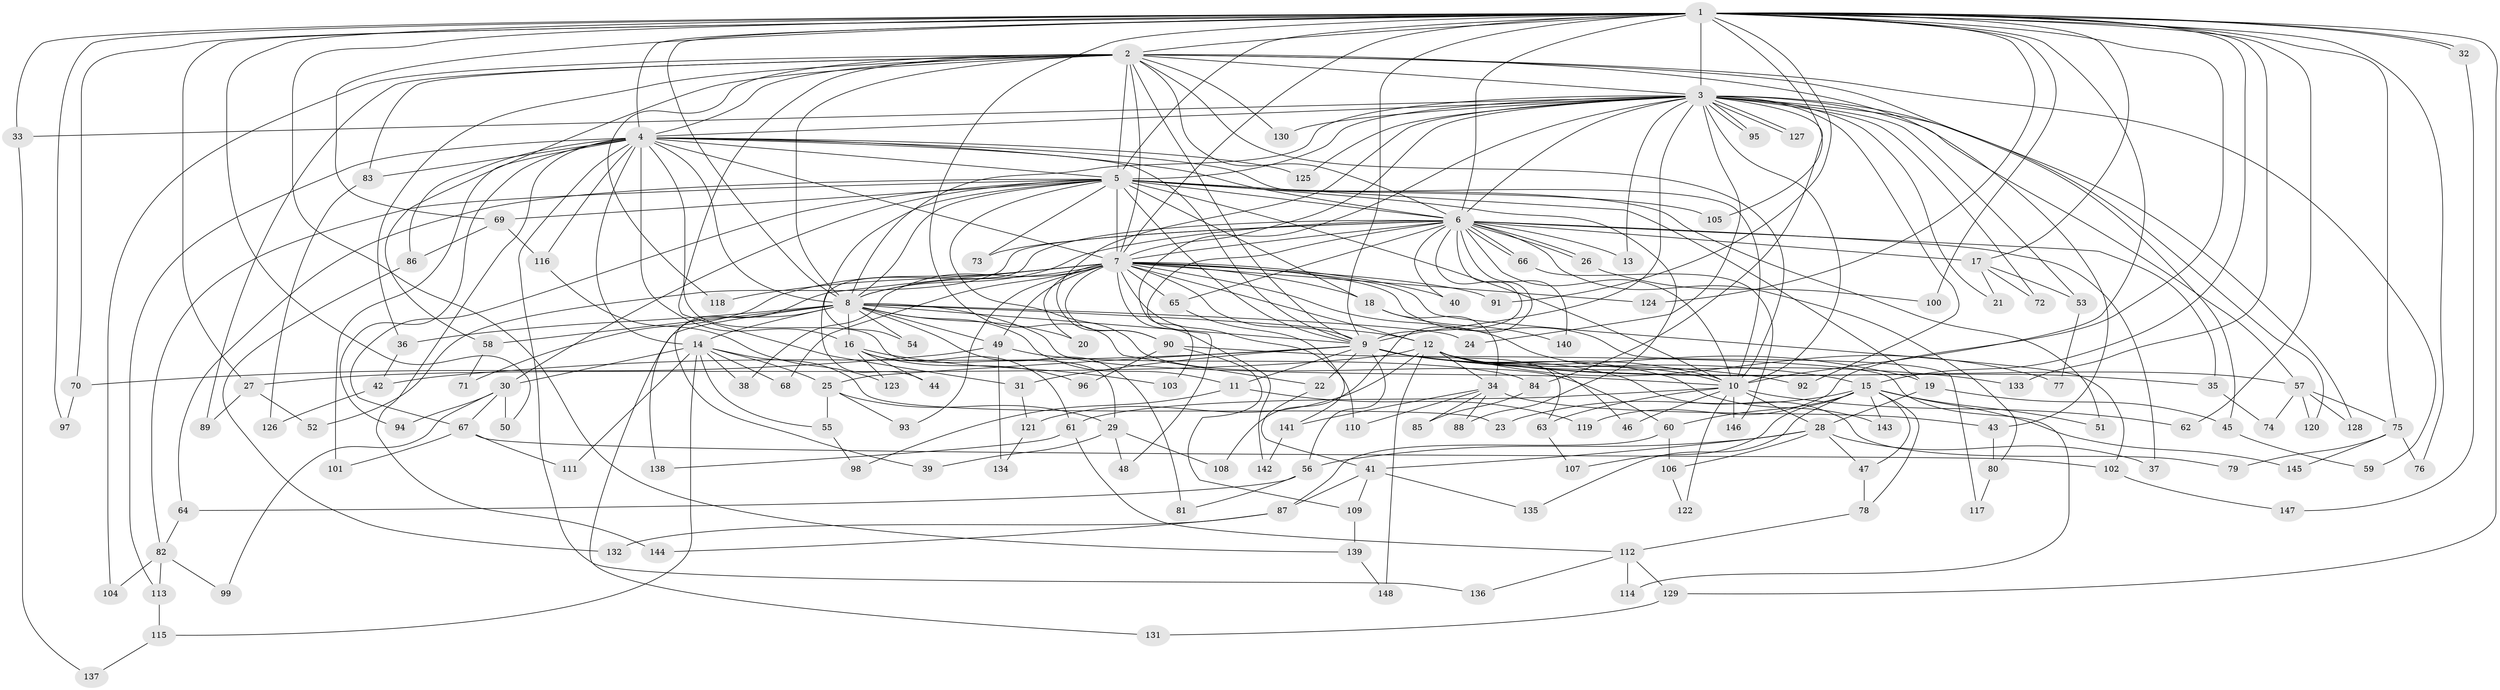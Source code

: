 // coarse degree distribution, {24: 0.013513513513513514, 16: 0.013513513513513514, 32: 0.013513513513513514, 15: 0.013513513513513514, 22: 0.013513513513513514, 34: 0.013513513513513514, 18: 0.013513513513513514, 13: 0.013513513513513514, 4: 0.0945945945945946, 9: 0.013513513513513514, 2: 0.43243243243243246, 10: 0.02702702702702703, 7: 0.06756756756756757, 5: 0.02702702702702703, 11: 0.013513513513513514, 3: 0.20270270270270271, 6: 0.013513513513513514}
// Generated by graph-tools (version 1.1) at 2025/17/03/04/25 18:17:52]
// undirected, 148 vertices, 321 edges
graph export_dot {
graph [start="1"]
  node [color=gray90,style=filled];
  1;
  2;
  3;
  4;
  5;
  6;
  7;
  8;
  9;
  10;
  11;
  12;
  13;
  14;
  15;
  16;
  17;
  18;
  19;
  20;
  21;
  22;
  23;
  24;
  25;
  26;
  27;
  28;
  29;
  30;
  31;
  32;
  33;
  34;
  35;
  36;
  37;
  38;
  39;
  40;
  41;
  42;
  43;
  44;
  45;
  46;
  47;
  48;
  49;
  50;
  51;
  52;
  53;
  54;
  55;
  56;
  57;
  58;
  59;
  60;
  61;
  62;
  63;
  64;
  65;
  66;
  67;
  68;
  69;
  70;
  71;
  72;
  73;
  74;
  75;
  76;
  77;
  78;
  79;
  80;
  81;
  82;
  83;
  84;
  85;
  86;
  87;
  88;
  89;
  90;
  91;
  92;
  93;
  94;
  95;
  96;
  97;
  98;
  99;
  100;
  101;
  102;
  103;
  104;
  105;
  106;
  107;
  108;
  109;
  110;
  111;
  112;
  113;
  114;
  115;
  116;
  117;
  118;
  119;
  120;
  121;
  122;
  123;
  124;
  125;
  126;
  127;
  128;
  129;
  130;
  131;
  132;
  133;
  134;
  135;
  136;
  137;
  138;
  139;
  140;
  141;
  142;
  143;
  144;
  145;
  146;
  147;
  148;
  1 -- 2;
  1 -- 3;
  1 -- 4;
  1 -- 5;
  1 -- 6;
  1 -- 7;
  1 -- 8;
  1 -- 9;
  1 -- 10;
  1 -- 15;
  1 -- 17;
  1 -- 22;
  1 -- 27;
  1 -- 32;
  1 -- 32;
  1 -- 33;
  1 -- 50;
  1 -- 62;
  1 -- 69;
  1 -- 70;
  1 -- 75;
  1 -- 76;
  1 -- 91;
  1 -- 97;
  1 -- 100;
  1 -- 105;
  1 -- 119;
  1 -- 124;
  1 -- 129;
  1 -- 133;
  1 -- 139;
  2 -- 3;
  2 -- 4;
  2 -- 5;
  2 -- 6;
  2 -- 7;
  2 -- 8;
  2 -- 9;
  2 -- 10;
  2 -- 31;
  2 -- 36;
  2 -- 43;
  2 -- 58;
  2 -- 59;
  2 -- 83;
  2 -- 89;
  2 -- 104;
  2 -- 118;
  2 -- 128;
  2 -- 130;
  3 -- 4;
  3 -- 5;
  3 -- 6;
  3 -- 7;
  3 -- 8;
  3 -- 9;
  3 -- 10;
  3 -- 13;
  3 -- 21;
  3 -- 24;
  3 -- 33;
  3 -- 45;
  3 -- 53;
  3 -- 57;
  3 -- 72;
  3 -- 84;
  3 -- 90;
  3 -- 92;
  3 -- 95;
  3 -- 95;
  3 -- 103;
  3 -- 120;
  3 -- 125;
  3 -- 127;
  3 -- 127;
  3 -- 130;
  4 -- 5;
  4 -- 6;
  4 -- 7;
  4 -- 8;
  4 -- 9;
  4 -- 10;
  4 -- 14;
  4 -- 16;
  4 -- 29;
  4 -- 83;
  4 -- 86;
  4 -- 94;
  4 -- 101;
  4 -- 113;
  4 -- 116;
  4 -- 125;
  4 -- 136;
  4 -- 144;
  5 -- 6;
  5 -- 7;
  5 -- 8;
  5 -- 9;
  5 -- 10;
  5 -- 18;
  5 -- 19;
  5 -- 30;
  5 -- 51;
  5 -- 54;
  5 -- 60;
  5 -- 64;
  5 -- 67;
  5 -- 69;
  5 -- 73;
  5 -- 82;
  5 -- 88;
  5 -- 105;
  6 -- 7;
  6 -- 8;
  6 -- 9;
  6 -- 10;
  6 -- 13;
  6 -- 17;
  6 -- 26;
  6 -- 26;
  6 -- 35;
  6 -- 37;
  6 -- 40;
  6 -- 44;
  6 -- 48;
  6 -- 52;
  6 -- 65;
  6 -- 66;
  6 -- 66;
  6 -- 73;
  6 -- 80;
  6 -- 108;
  6 -- 140;
  7 -- 8;
  7 -- 9;
  7 -- 10;
  7 -- 12;
  7 -- 18;
  7 -- 20;
  7 -- 38;
  7 -- 40;
  7 -- 49;
  7 -- 65;
  7 -- 68;
  7 -- 71;
  7 -- 90;
  7 -- 91;
  7 -- 93;
  7 -- 102;
  7 -- 110;
  7 -- 117;
  7 -- 118;
  7 -- 124;
  7 -- 138;
  7 -- 142;
  8 -- 9;
  8 -- 10;
  8 -- 11;
  8 -- 12;
  8 -- 14;
  8 -- 16;
  8 -- 20;
  8 -- 24;
  8 -- 36;
  8 -- 39;
  8 -- 49;
  8 -- 54;
  8 -- 58;
  8 -- 81;
  8 -- 131;
  9 -- 10;
  9 -- 11;
  9 -- 15;
  9 -- 19;
  9 -- 22;
  9 -- 25;
  9 -- 31;
  9 -- 42;
  9 -- 56;
  9 -- 63;
  9 -- 79;
  9 -- 92;
  9 -- 133;
  9 -- 143;
  10 -- 28;
  10 -- 46;
  10 -- 61;
  10 -- 62;
  10 -- 63;
  10 -- 122;
  10 -- 146;
  11 -- 98;
  11 -- 119;
  12 -- 27;
  12 -- 34;
  12 -- 35;
  12 -- 46;
  12 -- 57;
  12 -- 77;
  12 -- 121;
  12 -- 148;
  14 -- 23;
  14 -- 25;
  14 -- 30;
  14 -- 38;
  14 -- 55;
  14 -- 68;
  14 -- 111;
  14 -- 115;
  15 -- 23;
  15 -- 47;
  15 -- 51;
  15 -- 60;
  15 -- 78;
  15 -- 107;
  15 -- 135;
  15 -- 143;
  15 -- 145;
  16 -- 44;
  16 -- 61;
  16 -- 96;
  16 -- 103;
  16 -- 123;
  17 -- 21;
  17 -- 53;
  17 -- 72;
  18 -- 34;
  18 -- 140;
  19 -- 28;
  19 -- 45;
  22 -- 41;
  25 -- 29;
  25 -- 55;
  25 -- 93;
  26 -- 100;
  27 -- 52;
  27 -- 89;
  28 -- 37;
  28 -- 41;
  28 -- 47;
  28 -- 56;
  28 -- 106;
  29 -- 39;
  29 -- 48;
  29 -- 108;
  30 -- 50;
  30 -- 67;
  30 -- 94;
  30 -- 99;
  31 -- 121;
  32 -- 147;
  33 -- 137;
  34 -- 43;
  34 -- 85;
  34 -- 88;
  34 -- 110;
  34 -- 141;
  35 -- 74;
  36 -- 42;
  41 -- 87;
  41 -- 109;
  41 -- 135;
  42 -- 126;
  43 -- 80;
  45 -- 59;
  47 -- 78;
  49 -- 70;
  49 -- 84;
  49 -- 134;
  53 -- 77;
  55 -- 98;
  56 -- 64;
  56 -- 81;
  57 -- 74;
  57 -- 75;
  57 -- 120;
  57 -- 128;
  58 -- 71;
  60 -- 87;
  60 -- 106;
  61 -- 112;
  61 -- 138;
  63 -- 107;
  64 -- 82;
  65 -- 141;
  66 -- 146;
  67 -- 101;
  67 -- 102;
  67 -- 111;
  69 -- 86;
  69 -- 116;
  70 -- 97;
  75 -- 76;
  75 -- 79;
  75 -- 145;
  78 -- 112;
  80 -- 117;
  82 -- 99;
  82 -- 104;
  82 -- 113;
  83 -- 126;
  84 -- 85;
  86 -- 132;
  87 -- 132;
  87 -- 144;
  90 -- 96;
  90 -- 109;
  90 -- 114;
  102 -- 147;
  106 -- 122;
  109 -- 139;
  112 -- 114;
  112 -- 129;
  112 -- 136;
  113 -- 115;
  115 -- 137;
  116 -- 123;
  121 -- 134;
  129 -- 131;
  139 -- 148;
  141 -- 142;
}
